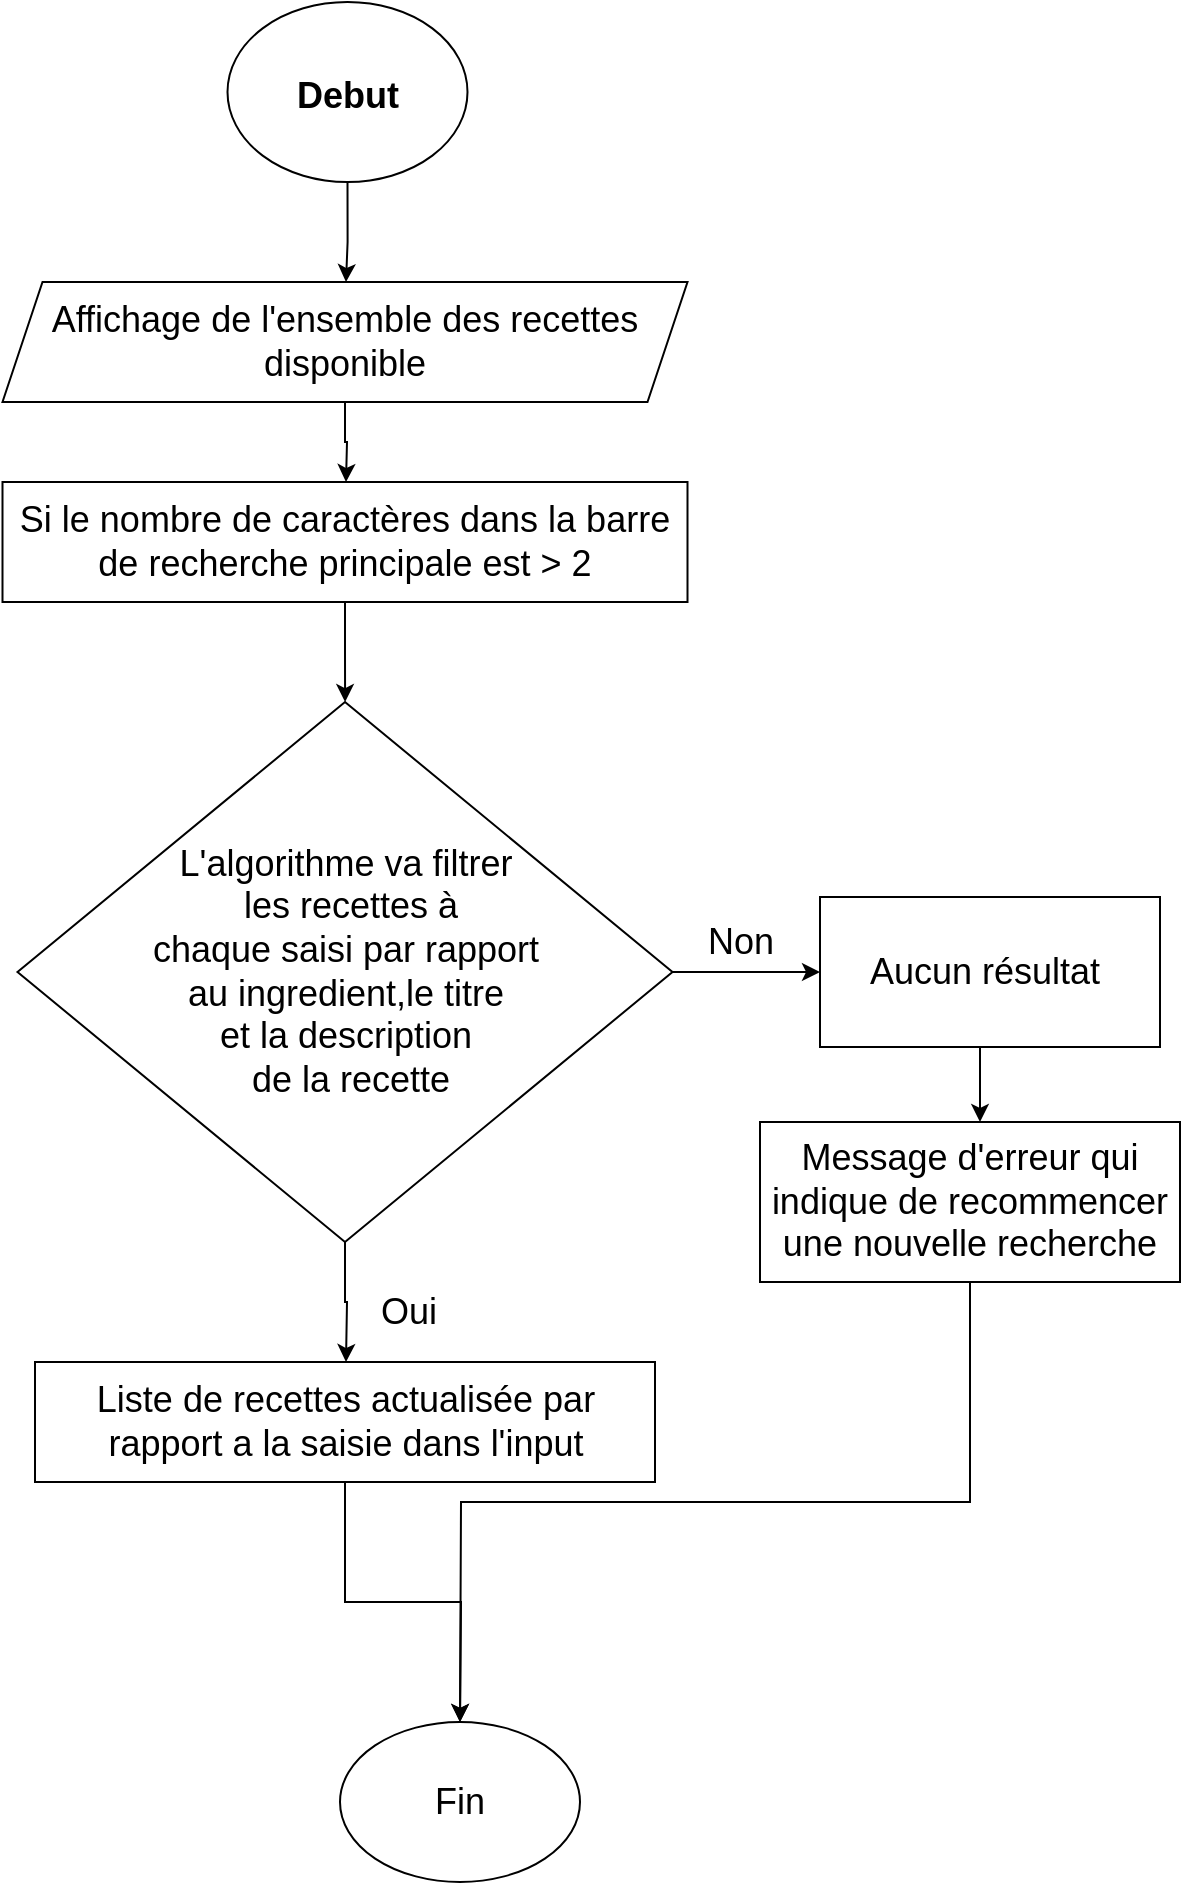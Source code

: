 <mxfile version="15.7.4" type="github">
  <diagram id="uVic-9McOt_YPbiTqcLM" name="Page-1">
    <mxGraphModel dx="1422" dy="762" grid="1" gridSize="10" guides="1" tooltips="1" connect="1" arrows="1" fold="1" page="1" pageScale="1" pageWidth="827" pageHeight="1169" math="0" shadow="0">
      <root>
        <mxCell id="0" />
        <mxCell id="1" parent="0" />
        <mxCell id="WR9fMTzMaIY44qxfxqCi-29" value="" style="edgeStyle=orthogonalEdgeStyle;rounded=0;orthogonalLoop=1;jettySize=auto;html=1;fontSize=18;" edge="1" parent="1" source="WR9fMTzMaIY44qxfxqCi-4" target="WR9fMTzMaIY44qxfxqCi-9">
          <mxGeometry relative="1" as="geometry">
            <Array as="points">
              <mxPoint x="403" y="130" />
              <mxPoint x="403" y="130" />
            </Array>
          </mxGeometry>
        </mxCell>
        <object label="&lt;h1&gt;&lt;font style=&quot;font-size: 18px&quot;&gt;Debut&lt;/font&gt;&lt;/h1&gt;" id="WR9fMTzMaIY44qxfxqCi-4">
          <mxCell style="ellipse;whiteSpace=wrap;html=1;" vertex="1" parent="1">
            <mxGeometry x="343.75" y="10" width="120" height="90" as="geometry" />
          </mxCell>
        </object>
        <mxCell id="WR9fMTzMaIY44qxfxqCi-15" style="edgeStyle=orthogonalEdgeStyle;rounded=0;orthogonalLoop=1;jettySize=auto;html=1;exitX=0.5;exitY=1;exitDx=0;exitDy=0;fontSize=18;" edge="1" parent="1" source="WR9fMTzMaIY44qxfxqCi-6" target="WR9fMTzMaIY44qxfxqCi-14">
          <mxGeometry relative="1" as="geometry" />
        </mxCell>
        <mxCell id="WR9fMTzMaIY44qxfxqCi-6" value="Si le nombre de caractères dans la barre de recherche principale est &amp;gt; 2" style="rounded=0;whiteSpace=wrap;html=1;fontSize=18;" vertex="1" parent="1">
          <mxGeometry x="231.25" y="250" width="342.5" height="60" as="geometry" />
        </mxCell>
        <mxCell id="WR9fMTzMaIY44qxfxqCi-18" style="edgeStyle=orthogonalEdgeStyle;rounded=0;orthogonalLoop=1;jettySize=auto;html=1;exitX=0.5;exitY=1;exitDx=0;exitDy=0;fontSize=18;" edge="1" parent="1" source="WR9fMTzMaIY44qxfxqCi-9">
          <mxGeometry relative="1" as="geometry">
            <mxPoint x="403" y="250" as="targetPoint" />
          </mxGeometry>
        </mxCell>
        <mxCell id="WR9fMTzMaIY44qxfxqCi-9" value="Affichage de l&#39;ensemble des recettes disponible" style="shape=parallelogram;perimeter=parallelogramPerimeter;whiteSpace=wrap;html=1;fixedSize=1;fontSize=18;" vertex="1" parent="1">
          <mxGeometry x="231.25" y="150" width="342.5" height="60" as="geometry" />
        </mxCell>
        <mxCell id="WR9fMTzMaIY44qxfxqCi-20" style="edgeStyle=orthogonalEdgeStyle;rounded=0;orthogonalLoop=1;jettySize=auto;html=1;fontSize=18;" edge="1" parent="1" source="WR9fMTzMaIY44qxfxqCi-14">
          <mxGeometry relative="1" as="geometry">
            <mxPoint x="640" y="495" as="targetPoint" />
          </mxGeometry>
        </mxCell>
        <mxCell id="WR9fMTzMaIY44qxfxqCi-22" style="edgeStyle=orthogonalEdgeStyle;rounded=0;orthogonalLoop=1;jettySize=auto;html=1;exitX=0.5;exitY=1;exitDx=0;exitDy=0;fontSize=18;" edge="1" parent="1" source="WR9fMTzMaIY44qxfxqCi-14">
          <mxGeometry relative="1" as="geometry">
            <mxPoint x="403" y="690" as="targetPoint" />
          </mxGeometry>
        </mxCell>
        <mxCell id="WR9fMTzMaIY44qxfxqCi-14" value="L&#39;algorithme va filtrer&lt;br&gt;&amp;nbsp;les recettes à &lt;br&gt;chaque saisi&amp;nbsp;par rapport &lt;br&gt;au ingredient,le titre &lt;br&gt;et la description&lt;br&gt;&amp;nbsp;de la recette" style="rhombus;whiteSpace=wrap;html=1;fontSize=18;" vertex="1" parent="1">
          <mxGeometry x="238.75" y="360" width="327.5" height="270" as="geometry" />
        </mxCell>
        <mxCell id="WR9fMTzMaIY44qxfxqCi-21" value="Non&lt;br&gt;" style="text;html=1;align=center;verticalAlign=middle;resizable=0;points=[];autosize=1;strokeColor=none;fillColor=none;fontSize=18;" vertex="1" parent="1">
          <mxGeometry x="575" y="465" width="50" height="30" as="geometry" />
        </mxCell>
        <mxCell id="WR9fMTzMaIY44qxfxqCi-23" value="Oui" style="text;html=1;align=center;verticalAlign=middle;resizable=0;points=[];autosize=1;strokeColor=none;fillColor=none;fontSize=18;" vertex="1" parent="1">
          <mxGeometry x="414" y="650" width="40" height="30" as="geometry" />
        </mxCell>
        <mxCell id="WR9fMTzMaIY44qxfxqCi-30" style="edgeStyle=orthogonalEdgeStyle;rounded=0;orthogonalLoop=1;jettySize=auto;html=1;exitX=0.5;exitY=1;exitDx=0;exitDy=0;fontSize=18;" edge="1" parent="1" source="WR9fMTzMaIY44qxfxqCi-24">
          <mxGeometry relative="1" as="geometry">
            <mxPoint x="460" y="870" as="targetPoint" />
          </mxGeometry>
        </mxCell>
        <mxCell id="WR9fMTzMaIY44qxfxqCi-24" value="Liste de recettes actualisée par rapport a la saisie dans l&#39;input" style="rounded=0;whiteSpace=wrap;html=1;fontSize=18;" vertex="1" parent="1">
          <mxGeometry x="247.5" y="690" width="310" height="60" as="geometry" />
        </mxCell>
        <mxCell id="WR9fMTzMaIY44qxfxqCi-27" style="edgeStyle=orthogonalEdgeStyle;rounded=0;orthogonalLoop=1;jettySize=auto;html=1;exitX=0.5;exitY=1;exitDx=0;exitDy=0;fontSize=18;" edge="1" parent="1" source="WR9fMTzMaIY44qxfxqCi-26">
          <mxGeometry relative="1" as="geometry">
            <mxPoint x="720" y="570" as="targetPoint" />
          </mxGeometry>
        </mxCell>
        <mxCell id="WR9fMTzMaIY44qxfxqCi-26" value="Aucun résultat&amp;nbsp;" style="rounded=0;whiteSpace=wrap;html=1;fontSize=18;" vertex="1" parent="1">
          <mxGeometry x="640" y="457.5" width="170" height="75" as="geometry" />
        </mxCell>
        <mxCell id="WR9fMTzMaIY44qxfxqCi-31" style="edgeStyle=orthogonalEdgeStyle;rounded=0;orthogonalLoop=1;jettySize=auto;html=1;exitX=0.5;exitY=1;exitDx=0;exitDy=0;fontSize=18;" edge="1" parent="1" source="WR9fMTzMaIY44qxfxqCi-28">
          <mxGeometry relative="1" as="geometry">
            <mxPoint x="460" y="870" as="targetPoint" />
          </mxGeometry>
        </mxCell>
        <mxCell id="WR9fMTzMaIY44qxfxqCi-28" value="Message d&#39;erreur qui indique de recommencer une nouvelle recherche" style="rounded=0;whiteSpace=wrap;html=1;fontSize=18;" vertex="1" parent="1">
          <mxGeometry x="610" y="570" width="210" height="80" as="geometry" />
        </mxCell>
        <mxCell id="WR9fMTzMaIY44qxfxqCi-32" value="Fin" style="ellipse;whiteSpace=wrap;html=1;fontSize=18;" vertex="1" parent="1">
          <mxGeometry x="400" y="870" width="120" height="80" as="geometry" />
        </mxCell>
      </root>
    </mxGraphModel>
  </diagram>
</mxfile>

